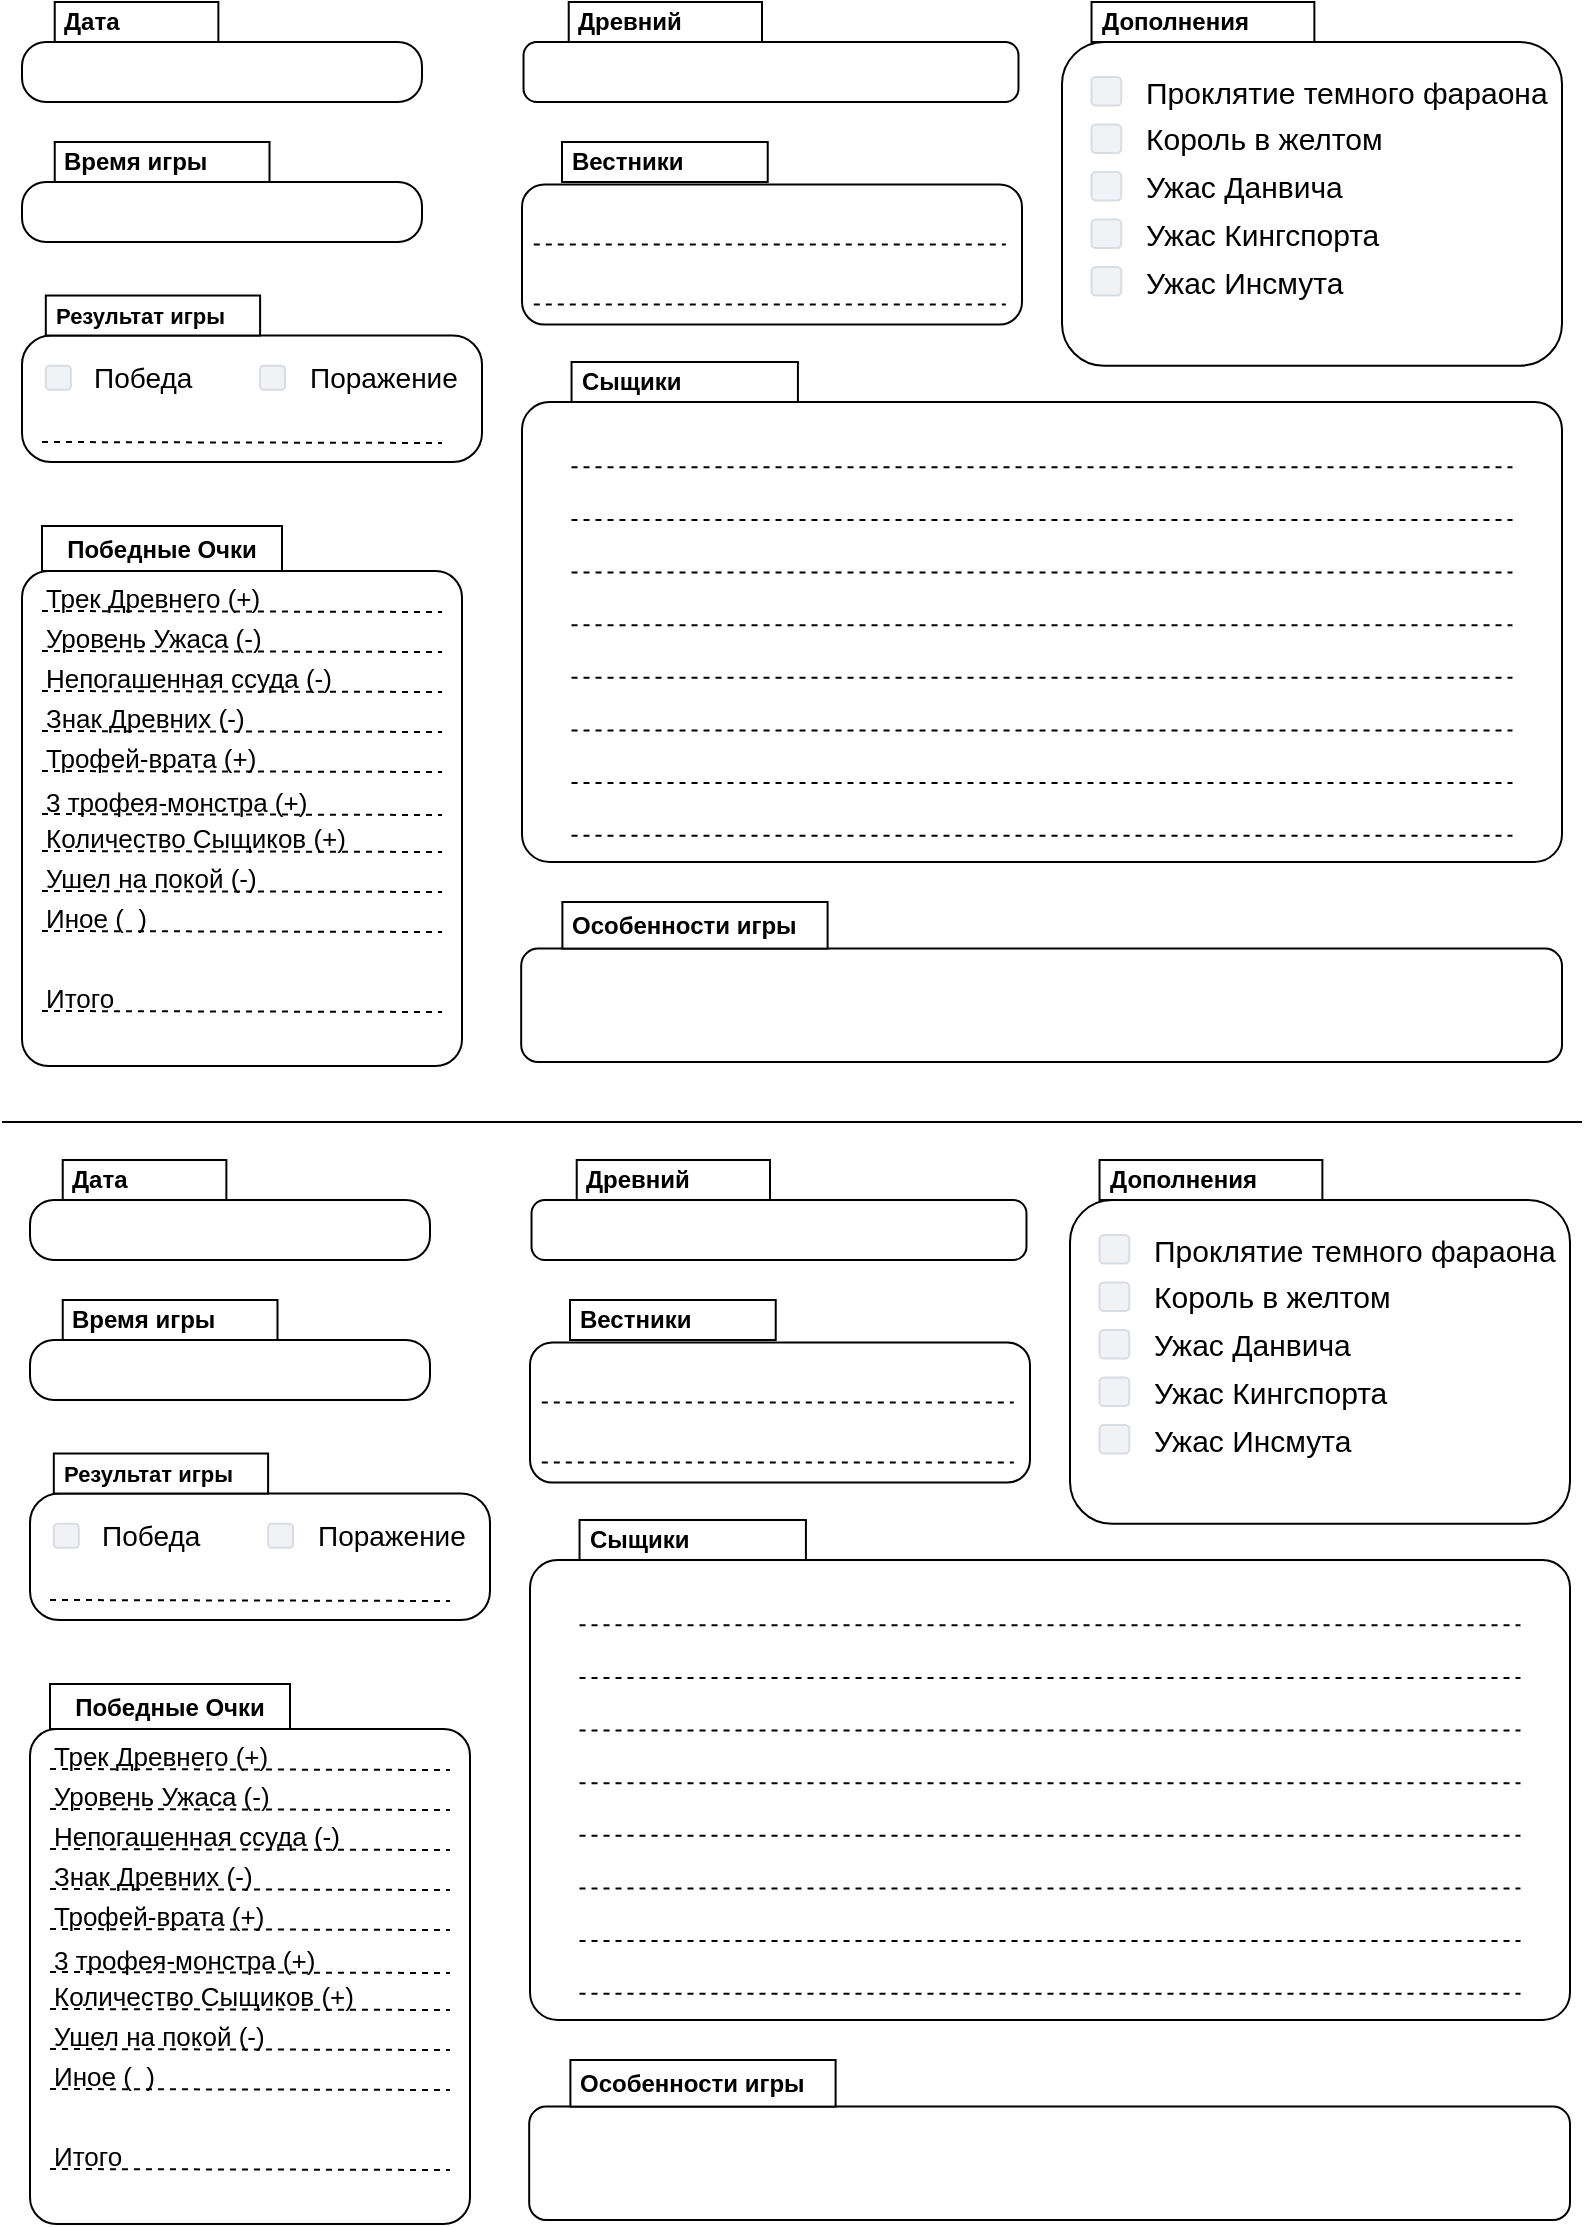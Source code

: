 <mxfile version="15.5.8" type="github">
  <diagram id="sBmuPLwduZAnjJ85MD6g" name="Page-1">
    <mxGraphModel dx="1038" dy="543" grid="1" gridSize="10" guides="1" tooltips="1" connect="1" arrows="1" fold="1" page="1" pageScale="1" pageWidth="827" pageHeight="1169" math="0" shadow="0">
      <root>
        <mxCell id="0" />
        <mxCell id="1" parent="0" />
        <mxCell id="2OspAjWioLyoepziEBJt-59" value="" style="group;spacingLeft=0;" parent="1" vertex="1" connectable="0">
          <mxGeometry x="270" y="30" width="269" height="70" as="geometry" />
        </mxCell>
        <mxCell id="2OspAjWioLyoepziEBJt-60" value="" style="rounded=1;whiteSpace=wrap;html=1;arcSize=22;" parent="2OspAjWioLyoepziEBJt-59" vertex="1">
          <mxGeometry x="10.76" y="20" width="247.48" height="30" as="geometry" />
        </mxCell>
        <mxCell id="2OspAjWioLyoepziEBJt-61" value="&lt;font style=&quot;font-size: 12px&quot;&gt;&lt;b&gt;Древний&lt;br&gt;&lt;/b&gt;&lt;/font&gt;" style="rounded=0;whiteSpace=wrap;html=1;fontSize=11;align=left;spacingLeft=3;" parent="2OspAjWioLyoepziEBJt-59" vertex="1">
          <mxGeometry x="33.36" width="96.64" height="20" as="geometry" />
        </mxCell>
        <mxCell id="2OspAjWioLyoepziEBJt-62" value="" style="group" parent="1" vertex="1" connectable="0">
          <mxGeometry x="30" y="100" width="200" height="50" as="geometry" />
        </mxCell>
        <mxCell id="2OspAjWioLyoepziEBJt-20" value="" style="rounded=1;whiteSpace=wrap;html=1;arcSize=40;" parent="2OspAjWioLyoepziEBJt-62" vertex="1">
          <mxGeometry y="20" width="200" height="30" as="geometry" />
        </mxCell>
        <mxCell id="2OspAjWioLyoepziEBJt-21" value="&lt;font style=&quot;font-size: 12px&quot;&gt;&lt;b&gt;Время игры&lt;/b&gt;&lt;/font&gt;" style="rounded=0;whiteSpace=wrap;html=1;fontSize=11;align=left;spacingLeft=3;" parent="2OspAjWioLyoepziEBJt-62" vertex="1">
          <mxGeometry x="16.369" width="107.381" height="20" as="geometry" />
        </mxCell>
        <mxCell id="2OspAjWioLyoepziEBJt-63" value="" style="group" parent="1" vertex="1" connectable="0">
          <mxGeometry x="30" y="30" width="220" height="50" as="geometry" />
        </mxCell>
        <mxCell id="2OspAjWioLyoepziEBJt-32" value="" style="rounded=1;whiteSpace=wrap;html=1;arcSize=40;" parent="2OspAjWioLyoepziEBJt-63" vertex="1">
          <mxGeometry y="20" width="200" height="30" as="geometry" />
        </mxCell>
        <mxCell id="2OspAjWioLyoepziEBJt-33" value="&lt;font style=&quot;font-size: 12px&quot;&gt;&lt;b&gt;Дата&lt;/b&gt;&lt;/font&gt;" style="rounded=0;whiteSpace=wrap;html=1;fontSize=11;align=left;spacingLeft=3;" parent="2OspAjWioLyoepziEBJt-63" vertex="1">
          <mxGeometry x="16.364" width="81.818" height="20" as="geometry" />
        </mxCell>
        <mxCell id="2OspAjWioLyoepziEBJt-64" value="" style="group;spacingLeft=0;" parent="1" vertex="1" connectable="0">
          <mxGeometry x="280" y="210" width="520" height="250" as="geometry" />
        </mxCell>
        <mxCell id="2OspAjWioLyoepziEBJt-65" value="" style="rounded=1;whiteSpace=wrap;html=1;arcSize=6;" parent="2OspAjWioLyoepziEBJt-64" vertex="1">
          <mxGeometry y="20" width="520" height="230" as="geometry" />
        </mxCell>
        <mxCell id="2OspAjWioLyoepziEBJt-66" value="&lt;font style=&quot;font-size: 12px&quot;&gt;&lt;b&gt;Сыщики&lt;/b&gt;&lt;/font&gt;" style="rounded=0;whiteSpace=wrap;html=1;fontSize=11;align=left;spacingLeft=3;" parent="2OspAjWioLyoepziEBJt-64" vertex="1">
          <mxGeometry x="24.769" width="113.19" height="20" as="geometry" />
        </mxCell>
        <mxCell id="2OspAjWioLyoepziEBJt-67" value="" style="endArrow=none;dashed=1;html=1;rounded=0;fontSize=12;" parent="2OspAjWioLyoepziEBJt-64" edge="1">
          <mxGeometry width="50" height="50" relative="1" as="geometry">
            <mxPoint x="24.762" y="52.632" as="sourcePoint" />
            <mxPoint x="495.238" y="52.632" as="targetPoint" />
          </mxGeometry>
        </mxCell>
        <mxCell id="2OspAjWioLyoepziEBJt-68" value="" style="endArrow=none;dashed=1;html=1;rounded=0;fontSize=12;" parent="2OspAjWioLyoepziEBJt-64" edge="1">
          <mxGeometry width="50" height="50" relative="1" as="geometry">
            <mxPoint x="24.762" y="78.947" as="sourcePoint" />
            <mxPoint x="495.238" y="78.947" as="targetPoint" />
          </mxGeometry>
        </mxCell>
        <mxCell id="2OspAjWioLyoepziEBJt-69" value="" style="endArrow=none;dashed=1;html=1;rounded=0;fontSize=12;" parent="2OspAjWioLyoepziEBJt-64" edge="1">
          <mxGeometry width="50" height="50" relative="1" as="geometry">
            <mxPoint x="24.762" y="105.263" as="sourcePoint" />
            <mxPoint x="495.238" y="105.263" as="targetPoint" />
          </mxGeometry>
        </mxCell>
        <mxCell id="2OspAjWioLyoepziEBJt-70" value="" style="endArrow=none;dashed=1;html=1;rounded=0;fontSize=12;" parent="2OspAjWioLyoepziEBJt-64" edge="1">
          <mxGeometry width="50" height="50" relative="1" as="geometry">
            <mxPoint x="24.762" y="131.579" as="sourcePoint" />
            <mxPoint x="495.238" y="131.579" as="targetPoint" />
          </mxGeometry>
        </mxCell>
        <mxCell id="2OspAjWioLyoepziEBJt-71" value="" style="endArrow=none;dashed=1;html=1;rounded=0;fontSize=12;" parent="2OspAjWioLyoepziEBJt-64" edge="1">
          <mxGeometry width="50" height="50" relative="1" as="geometry">
            <mxPoint x="24.762" y="157.895" as="sourcePoint" />
            <mxPoint x="495.238" y="157.895" as="targetPoint" />
          </mxGeometry>
        </mxCell>
        <mxCell id="2OspAjWioLyoepziEBJt-72" value="" style="endArrow=none;dashed=1;html=1;rounded=0;fontSize=12;" parent="2OspAjWioLyoepziEBJt-64" edge="1">
          <mxGeometry width="50" height="50" relative="1" as="geometry">
            <mxPoint x="24.762" y="184.211" as="sourcePoint" />
            <mxPoint x="495.238" y="184.211" as="targetPoint" />
          </mxGeometry>
        </mxCell>
        <mxCell id="2OspAjWioLyoepziEBJt-73" value="" style="endArrow=none;dashed=1;html=1;rounded=0;fontSize=12;" parent="2OspAjWioLyoepziEBJt-64" edge="1">
          <mxGeometry width="50" height="50" relative="1" as="geometry">
            <mxPoint x="24.762" y="210.526" as="sourcePoint" />
            <mxPoint x="495.238" y="210.526" as="targetPoint" />
          </mxGeometry>
        </mxCell>
        <mxCell id="2OspAjWioLyoepziEBJt-74" value="" style="endArrow=none;dashed=1;html=1;rounded=0;fontSize=12;" parent="2OspAjWioLyoepziEBJt-64" edge="1">
          <mxGeometry width="50" height="50" relative="1" as="geometry">
            <mxPoint x="24.762" y="236.842" as="sourcePoint" />
            <mxPoint x="495.238" y="236.842" as="targetPoint" />
          </mxGeometry>
        </mxCell>
        <mxCell id="2OspAjWioLyoepziEBJt-75" value="" style="group" parent="1" vertex="1" connectable="0">
          <mxGeometry x="20" y="292" width="240" height="270" as="geometry" />
        </mxCell>
        <mxCell id="2OspAjWioLyoepziEBJt-76" value="" style="rounded=1;whiteSpace=wrap;html=1;arcSize=6;" parent="2OspAjWioLyoepziEBJt-75" vertex="1">
          <mxGeometry x="10" y="22.5" width="220" height="247.5" as="geometry" />
        </mxCell>
        <mxCell id="2OspAjWioLyoepziEBJt-77" value="&lt;div style=&quot;font-size: 12px&quot; align=&quot;center&quot;&gt;&lt;font style=&quot;font-size: 12px&quot;&gt;&lt;b&gt;Победные Очки&lt;/b&gt;&lt;/font&gt;&lt;/div&gt;" style="rounded=0;whiteSpace=wrap;html=1;fontSize=11;align=center;spacingLeft=0;spacing=2;spacingTop=1;" parent="2OspAjWioLyoepziEBJt-75" vertex="1">
          <mxGeometry x="20" width="120" height="22.5" as="geometry" />
        </mxCell>
        <mxCell id="2OspAjWioLyoepziEBJt-129" value="" style="group" parent="2OspAjWioLyoepziEBJt-75" vertex="1" connectable="0">
          <mxGeometry x="20" y="40" width="200" height="170" as="geometry" />
        </mxCell>
        <mxCell id="2OspAjWioLyoepziEBJt-99" value="" style="group" parent="2OspAjWioLyoepziEBJt-129" vertex="1" connectable="0">
          <mxGeometry width="200" height="90" as="geometry" />
        </mxCell>
        <mxCell id="2OspAjWioLyoepziEBJt-97" value="&lt;div align=&quot;left&quot;&gt;&lt;font style=&quot;font-size: 13px&quot;&gt;Уровень Ужаса (-)&lt;br&gt;&lt;/font&gt;&lt;/div&gt;" style="text;html=1;strokeColor=none;fillColor=none;align=left;verticalAlign=middle;whiteSpace=wrap;rounded=0;fontSize=15;" parent="2OspAjWioLyoepziEBJt-99" vertex="1">
          <mxGeometry width="130" height="30" as="geometry" />
        </mxCell>
        <mxCell id="2OspAjWioLyoepziEBJt-98" value="" style="endArrow=none;dashed=1;html=1;rounded=0;fontSize=13;exitX=0;exitY=0.75;exitDx=0;exitDy=0;" parent="2OspAjWioLyoepziEBJt-99" source="2OspAjWioLyoepziEBJt-97" edge="1">
          <mxGeometry width="50" height="50" relative="1" as="geometry">
            <mxPoint x="40" y="50" as="sourcePoint" />
            <mxPoint x="200" y="23" as="targetPoint" />
          </mxGeometry>
        </mxCell>
        <mxCell id="2OspAjWioLyoepziEBJt-100" value="" style="group" parent="2OspAjWioLyoepziEBJt-99" vertex="1" connectable="0">
          <mxGeometry y="-20" width="200" height="30" as="geometry" />
        </mxCell>
        <mxCell id="2OspAjWioLyoepziEBJt-101" value="&lt;div align=&quot;left&quot;&gt;&lt;font style=&quot;font-size: 13px&quot;&gt;Трек Древнего (+)&lt;br&gt;&lt;/font&gt;&lt;/div&gt;" style="text;html=1;strokeColor=none;fillColor=none;align=left;verticalAlign=middle;whiteSpace=wrap;rounded=0;fontSize=15;" parent="2OspAjWioLyoepziEBJt-100" vertex="1">
          <mxGeometry width="130" height="30" as="geometry" />
        </mxCell>
        <mxCell id="2OspAjWioLyoepziEBJt-102" value="" style="endArrow=none;dashed=1;html=1;rounded=0;fontSize=13;exitX=0;exitY=0.75;exitDx=0;exitDy=0;" parent="2OspAjWioLyoepziEBJt-100" source="2OspAjWioLyoepziEBJt-101" edge="1">
          <mxGeometry width="50" height="50" relative="1" as="geometry">
            <mxPoint x="40" y="50" as="sourcePoint" />
            <mxPoint x="200" y="23" as="targetPoint" />
          </mxGeometry>
        </mxCell>
        <mxCell id="2OspAjWioLyoepziEBJt-103" value="" style="group" parent="2OspAjWioLyoepziEBJt-99" vertex="1" connectable="0">
          <mxGeometry y="20" width="200" height="70" as="geometry" />
        </mxCell>
        <mxCell id="2OspAjWioLyoepziEBJt-104" value="&lt;div align=&quot;left&quot;&gt;&lt;font style=&quot;font-size: 13px&quot;&gt;Непогашенная ссуда (-)&lt;br&gt;&lt;/font&gt;&lt;/div&gt;" style="text;html=1;strokeColor=none;fillColor=none;align=left;verticalAlign=middle;whiteSpace=wrap;rounded=0;fontSize=15;" parent="2OspAjWioLyoepziEBJt-103" vertex="1">
          <mxGeometry width="150" height="30" as="geometry" />
        </mxCell>
        <mxCell id="2OspAjWioLyoepziEBJt-105" value="" style="endArrow=none;dashed=1;html=1;rounded=0;fontSize=13;exitX=0;exitY=0.75;exitDx=0;exitDy=0;" parent="2OspAjWioLyoepziEBJt-103" source="2OspAjWioLyoepziEBJt-104" edge="1">
          <mxGeometry width="50" height="50" relative="1" as="geometry">
            <mxPoint x="40" y="50" as="sourcePoint" />
            <mxPoint x="200" y="23" as="targetPoint" />
          </mxGeometry>
        </mxCell>
        <mxCell id="2OspAjWioLyoepziEBJt-106" value="" style="group" parent="2OspAjWioLyoepziEBJt-103" vertex="1" connectable="0">
          <mxGeometry y="20" width="200" height="50" as="geometry" />
        </mxCell>
        <mxCell id="2OspAjWioLyoepziEBJt-107" value="&lt;div align=&quot;left&quot;&gt;&lt;font style=&quot;font-size: 13px&quot;&gt;Знак Древних (-)&lt;br&gt;&lt;/font&gt;&lt;/div&gt;" style="text;html=1;strokeColor=none;fillColor=none;align=left;verticalAlign=middle;whiteSpace=wrap;rounded=0;fontSize=15;" parent="2OspAjWioLyoepziEBJt-106" vertex="1">
          <mxGeometry width="130" height="30" as="geometry" />
        </mxCell>
        <mxCell id="2OspAjWioLyoepziEBJt-108" value="" style="endArrow=none;dashed=1;html=1;rounded=0;fontSize=13;exitX=0;exitY=0.75;exitDx=0;exitDy=0;" parent="2OspAjWioLyoepziEBJt-106" source="2OspAjWioLyoepziEBJt-107" edge="1">
          <mxGeometry width="50" height="50" relative="1" as="geometry">
            <mxPoint x="40" y="50" as="sourcePoint" />
            <mxPoint x="200" y="23" as="targetPoint" />
          </mxGeometry>
        </mxCell>
        <mxCell id="2OspAjWioLyoepziEBJt-109" value="" style="group" parent="2OspAjWioLyoepziEBJt-106" vertex="1" connectable="0">
          <mxGeometry y="20" width="200" height="30" as="geometry" />
        </mxCell>
        <mxCell id="2OspAjWioLyoepziEBJt-110" value="&lt;div align=&quot;left&quot;&gt;&lt;font style=&quot;font-size: 13px&quot;&gt;Трофей-врата (+)&lt;br&gt;&lt;/font&gt;&lt;/div&gt;" style="text;html=1;strokeColor=none;fillColor=none;align=left;verticalAlign=middle;whiteSpace=wrap;rounded=0;fontSize=15;" parent="2OspAjWioLyoepziEBJt-109" vertex="1">
          <mxGeometry width="130" height="30" as="geometry" />
        </mxCell>
        <mxCell id="2OspAjWioLyoepziEBJt-111" value="" style="endArrow=none;dashed=1;html=1;rounded=0;fontSize=13;exitX=0;exitY=0.75;exitDx=0;exitDy=0;" parent="2OspAjWioLyoepziEBJt-109" source="2OspAjWioLyoepziEBJt-110" edge="1">
          <mxGeometry width="50" height="50" relative="1" as="geometry">
            <mxPoint x="40" y="50" as="sourcePoint" />
            <mxPoint x="200" y="23" as="targetPoint" />
          </mxGeometry>
        </mxCell>
        <mxCell id="2OspAjWioLyoepziEBJt-112" value="" style="group" parent="2OspAjWioLyoepziEBJt-129" vertex="1" connectable="0">
          <mxGeometry y="81.5" width="200" height="88.5" as="geometry" />
        </mxCell>
        <mxCell id="2OspAjWioLyoepziEBJt-113" value="&lt;div align=&quot;left&quot;&gt;&lt;font style=&quot;font-size: 13px&quot;&gt;3 трофея-монстра (+)&lt;br&gt;&lt;/font&gt;&lt;/div&gt;" style="text;html=1;strokeColor=none;fillColor=none;align=left;verticalAlign=middle;whiteSpace=wrap;rounded=0;fontSize=15;" parent="2OspAjWioLyoepziEBJt-112" vertex="1">
          <mxGeometry width="140" height="30" as="geometry" />
        </mxCell>
        <mxCell id="2OspAjWioLyoepziEBJt-114" value="" style="endArrow=none;dashed=1;html=1;rounded=0;fontSize=13;exitX=0;exitY=0.75;exitDx=0;exitDy=0;" parent="2OspAjWioLyoepziEBJt-112" source="2OspAjWioLyoepziEBJt-113" edge="1">
          <mxGeometry width="50" height="50" relative="1" as="geometry">
            <mxPoint x="40" y="50" as="sourcePoint" />
            <mxPoint x="200" y="23" as="targetPoint" />
          </mxGeometry>
        </mxCell>
        <mxCell id="2OspAjWioLyoepziEBJt-115" value="" style="group" parent="2OspAjWioLyoepziEBJt-112" vertex="1" connectable="0">
          <mxGeometry y="18.5" width="200" height="30" as="geometry" />
        </mxCell>
        <mxCell id="2OspAjWioLyoepziEBJt-116" value="&lt;div align=&quot;left&quot;&gt;&lt;font style=&quot;font-size: 13px&quot;&gt;Количество Сыщиков (+)&lt;br&gt;&lt;/font&gt;&lt;/div&gt;" style="text;html=1;strokeColor=none;fillColor=none;align=left;verticalAlign=middle;whiteSpace=wrap;rounded=0;fontSize=15;" parent="2OspAjWioLyoepziEBJt-115" vertex="1">
          <mxGeometry width="160" height="30" as="geometry" />
        </mxCell>
        <mxCell id="2OspAjWioLyoepziEBJt-117" value="" style="endArrow=none;dashed=1;html=1;rounded=0;fontSize=13;exitX=0;exitY=0.75;exitDx=0;exitDy=0;" parent="2OspAjWioLyoepziEBJt-115" source="2OspAjWioLyoepziEBJt-116" edge="1">
          <mxGeometry width="50" height="50" relative="1" as="geometry">
            <mxPoint x="40" y="50" as="sourcePoint" />
            <mxPoint x="200" y="23" as="targetPoint" />
          </mxGeometry>
        </mxCell>
        <mxCell id="2OspAjWioLyoepziEBJt-118" value="" style="group" parent="2OspAjWioLyoepziEBJt-112" vertex="1" connectable="0">
          <mxGeometry y="38.5" width="200" height="30" as="geometry" />
        </mxCell>
        <mxCell id="2OspAjWioLyoepziEBJt-119" value="&lt;div align=&quot;left&quot;&gt;&lt;font style=&quot;font-size: 13px&quot;&gt;Ушел на покой (-)&lt;br&gt;&lt;/font&gt;&lt;/div&gt;" style="text;html=1;strokeColor=none;fillColor=none;align=left;verticalAlign=middle;whiteSpace=wrap;rounded=0;fontSize=15;" parent="2OspAjWioLyoepziEBJt-118" vertex="1">
          <mxGeometry width="130" height="30" as="geometry" />
        </mxCell>
        <mxCell id="2OspAjWioLyoepziEBJt-120" value="" style="endArrow=none;dashed=1;html=1;rounded=0;fontSize=13;exitX=0;exitY=0.75;exitDx=0;exitDy=0;" parent="2OspAjWioLyoepziEBJt-118" source="2OspAjWioLyoepziEBJt-119" edge="1">
          <mxGeometry width="50" height="50" relative="1" as="geometry">
            <mxPoint x="40" y="50" as="sourcePoint" />
            <mxPoint x="200" y="23" as="targetPoint" />
          </mxGeometry>
        </mxCell>
        <mxCell id="2OspAjWioLyoepziEBJt-121" value="" style="group" parent="2OspAjWioLyoepziEBJt-112" vertex="1" connectable="0">
          <mxGeometry y="58.5" width="200" height="30" as="geometry" />
        </mxCell>
        <mxCell id="2OspAjWioLyoepziEBJt-122" value="&lt;div align=&quot;left&quot;&gt;&lt;font style=&quot;font-size: 13px&quot;&gt;Иное (&amp;nbsp; )&lt;br&gt;&lt;/font&gt;&lt;/div&gt;" style="text;html=1;strokeColor=none;fillColor=none;align=left;verticalAlign=middle;whiteSpace=wrap;rounded=0;fontSize=15;" parent="2OspAjWioLyoepziEBJt-121" vertex="1">
          <mxGeometry width="130" height="30" as="geometry" />
        </mxCell>
        <mxCell id="2OspAjWioLyoepziEBJt-123" value="" style="endArrow=none;dashed=1;html=1;rounded=0;fontSize=13;exitX=0;exitY=0.75;exitDx=0;exitDy=0;" parent="2OspAjWioLyoepziEBJt-121" source="2OspAjWioLyoepziEBJt-122" edge="1">
          <mxGeometry width="50" height="50" relative="1" as="geometry">
            <mxPoint x="40" y="50" as="sourcePoint" />
            <mxPoint x="200" y="23" as="targetPoint" />
          </mxGeometry>
        </mxCell>
        <mxCell id="2OspAjWioLyoepziEBJt-124" value="" style="group" parent="2OspAjWioLyoepziEBJt-75" vertex="1" connectable="0">
          <mxGeometry x="20" y="220" width="200" height="30" as="geometry" />
        </mxCell>
        <mxCell id="2OspAjWioLyoepziEBJt-125" value="&lt;div align=&quot;left&quot;&gt;&lt;font style=&quot;font-size: 13px&quot;&gt;Итого&lt;br&gt;&lt;/font&gt;&lt;/div&gt;" style="text;html=1;strokeColor=none;fillColor=none;align=left;verticalAlign=middle;whiteSpace=wrap;rounded=0;fontSize=15;" parent="2OspAjWioLyoepziEBJt-124" vertex="1">
          <mxGeometry width="130" height="30" as="geometry" />
        </mxCell>
        <mxCell id="2OspAjWioLyoepziEBJt-126" value="" style="endArrow=none;dashed=1;html=1;rounded=0;fontSize=13;exitX=0;exitY=0.75;exitDx=0;exitDy=0;" parent="2OspAjWioLyoepziEBJt-124" source="2OspAjWioLyoepziEBJt-125" edge="1">
          <mxGeometry width="50" height="50" relative="1" as="geometry">
            <mxPoint x="40" y="50" as="sourcePoint" />
            <mxPoint x="200" y="23" as="targetPoint" />
          </mxGeometry>
        </mxCell>
        <mxCell id="2OspAjWioLyoepziEBJt-94" value="" style="group" parent="1" vertex="1" connectable="0">
          <mxGeometry x="290" y="440" width="510" height="120" as="geometry" />
        </mxCell>
        <mxCell id="2OspAjWioLyoepziEBJt-92" value="" style="rounded=1;whiteSpace=wrap;html=1;" parent="2OspAjWioLyoepziEBJt-94" vertex="1">
          <mxGeometry x="-10.408" y="63.3" width="520.408" height="56.7" as="geometry" />
        </mxCell>
        <mxCell id="2OspAjWioLyoepziEBJt-93" value="&lt;font style=&quot;font-size: 12px&quot;&gt;&lt;b&gt;Особенности игры&lt;br&gt;&lt;/b&gt;&lt;/font&gt;" style="rounded=0;whiteSpace=wrap;html=1;fontSize=11;align=left;spacingLeft=3;" parent="2OspAjWioLyoepziEBJt-94" vertex="1">
          <mxGeometry x="10.2" y="40" width="132.6" height="23.301" as="geometry" />
        </mxCell>
        <mxCell id="2OspAjWioLyoepziEBJt-133" value="" style="rounded=1;whiteSpace=wrap;html=1;arcSize=23;" parent="1" vertex="1">
          <mxGeometry x="30" y="196.76" width="230" height="63.24" as="geometry" />
        </mxCell>
        <mxCell id="2OspAjWioLyoepziEBJt-134" value="&lt;b&gt;Результат игры&lt;/b&gt;" style="rounded=0;whiteSpace=wrap;html=1;fontSize=11;align=left;spacingLeft=3;" parent="1" vertex="1">
          <mxGeometry x="41.906" y="176.76" width="107.146" height="20" as="geometry" />
        </mxCell>
        <mxCell id="2OspAjWioLyoepziEBJt-143" value="&lt;font style=&quot;font-size: 14px&quot;&gt;Победа&lt;/font&gt;" style="rounded=1;fillColor=#F0F2F5;strokeColor=#D8DCE3;align=left;verticalAlign=middle;fontStyle=0;fontSize=12;labelPosition=right;verticalLabelPosition=middle;spacingLeft=10;html=1;shadow=0;dashed=0" parent="1" vertex="1">
          <mxGeometry x="41.903" y="211.89" width="12.5" height="12" as="geometry" />
        </mxCell>
        <mxCell id="2OspAjWioLyoepziEBJt-144" value="&lt;font style=&quot;font-size: 14px&quot;&gt;Поражение&lt;/font&gt;" style="rounded=1;fillColor=#F0F2F5;strokeColor=#D8DCE3;align=left;verticalAlign=middle;fontStyle=0;fontSize=12;labelPosition=right;verticalLabelPosition=middle;spacingLeft=10;html=1;shadow=0;dashed=0" parent="1" vertex="1">
          <mxGeometry x="149.05" y="211.89" width="12.5" height="12" as="geometry" />
        </mxCell>
        <mxCell id="2OspAjWioLyoepziEBJt-39" value="" style="rounded=1;whiteSpace=wrap;html=1;arcSize=13;" parent="1" vertex="1">
          <mxGeometry x="550" y="50.005" width="250" height="161.88" as="geometry" />
        </mxCell>
        <mxCell id="2OspAjWioLyoepziEBJt-40" value="&lt;font style=&quot;font-size: 12px&quot;&gt;&lt;b&gt;Дополнения&lt;/b&gt;&lt;/font&gt;" style="rounded=0;whiteSpace=wrap;html=1;fontSize=11;align=left;spacingLeft=3;" parent="1" vertex="1">
          <mxGeometry x="564.76" y="30.005" width="111.43" height="20" as="geometry" />
        </mxCell>
        <mxCell id="2OspAjWioLyoepziEBJt-41" value="Проклятие темного фараона" style="rounded=1;fillColor=#F0F2F5;strokeColor=#D8DCE3;align=left;verticalAlign=middle;fontStyle=0;fontSize=15;labelPosition=right;verticalLabelPosition=middle;spacingLeft=10;html=1;shadow=0;dashed=0" parent="1" vertex="1">
          <mxGeometry x="564.762" y="67.505" width="14.857" height="14.25" as="geometry" />
        </mxCell>
        <mxCell id="2OspAjWioLyoepziEBJt-49" value="Король в желтом" style="rounded=1;fillColor=#F0F2F5;strokeColor=#D8DCE3;align=left;verticalAlign=middle;fontStyle=0;fontSize=15;labelPosition=right;verticalLabelPosition=middle;spacingLeft=10;html=1;shadow=0;dashed=0" parent="1" vertex="1">
          <mxGeometry x="564.762" y="91.255" width="14.857" height="14.25" as="geometry" />
        </mxCell>
        <mxCell id="2OspAjWioLyoepziEBJt-50" value="Ужас Данвича" style="rounded=1;fillColor=#F0F2F5;strokeColor=#D8DCE3;align=left;verticalAlign=middle;fontStyle=0;fontSize=15;labelPosition=right;verticalLabelPosition=middle;spacingLeft=10;html=1;shadow=0;dashed=0" parent="1" vertex="1">
          <mxGeometry x="564.762" y="115.005" width="14.857" height="14.25" as="geometry" />
        </mxCell>
        <mxCell id="2OspAjWioLyoepziEBJt-51" value="Ужас Кингспорта" style="rounded=1;fillColor=#F0F2F5;strokeColor=#D8DCE3;align=left;verticalAlign=middle;fontStyle=0;fontSize=15;labelPosition=right;verticalLabelPosition=middle;spacingLeft=10;html=1;shadow=0;dashed=0" parent="1" vertex="1">
          <mxGeometry x="564.762" y="138.755" width="14.857" height="14.25" as="geometry" />
        </mxCell>
        <mxCell id="2OspAjWioLyoepziEBJt-52" value="Ужас Инсмута" style="rounded=1;fillColor=#F0F2F5;strokeColor=#D8DCE3;align=left;verticalAlign=middle;fontStyle=0;fontSize=15;labelPosition=right;verticalLabelPosition=middle;spacingLeft=10;html=1;shadow=0;dashed=0" parent="1" vertex="1">
          <mxGeometry x="564.762" y="162.505" width="14.857" height="14.25" as="geometry" />
        </mxCell>
        <mxCell id="2OspAjWioLyoepziEBJt-80" value="&lt;font style=&quot;font-size: 12px&quot;&gt;&lt;b&gt;Вестники&lt;/b&gt;&lt;/font&gt;" style="rounded=0;whiteSpace=wrap;html=1;fontSize=11;align=left;spacingLeft=3;" parent="1" vertex="1">
          <mxGeometry x="300.004" y="100" width="102.854" height="20" as="geometry" />
        </mxCell>
        <mxCell id="D0oBit2DiYCuX3BYFi28-3" value="" style="group" parent="1" vertex="1" connectable="0">
          <mxGeometry x="280" y="121.25" width="250" height="70" as="geometry" />
        </mxCell>
        <mxCell id="2OspAjWioLyoepziEBJt-79" value="" style="rounded=1;whiteSpace=wrap;html=1;arcSize=16;" parent="D0oBit2DiYCuX3BYFi28-3" vertex="1">
          <mxGeometry width="250" height="70" as="geometry" />
        </mxCell>
        <mxCell id="2OspAjWioLyoepziEBJt-81" value="" style="endArrow=none;dashed=1;html=1;rounded=0;fontSize=12;" parent="D0oBit2DiYCuX3BYFi28-3" edge="1">
          <mxGeometry x="-6.522" y="-32.22" width="62.112" height="77.778" as="geometry">
            <mxPoint x="5.901" y="30.002" as="sourcePoint" />
            <mxPoint x="241.925" y="30.002" as="targetPoint" />
          </mxGeometry>
        </mxCell>
        <mxCell id="2OspAjWioLyoepziEBJt-82" value="" style="endArrow=none;dashed=1;html=1;rounded=0;fontSize=12;" parent="D0oBit2DiYCuX3BYFi28-3" edge="1">
          <mxGeometry x="-6.522" y="-33.33" width="62.112" height="77.778" as="geometry">
            <mxPoint x="5.901" y="60.003" as="sourcePoint" />
            <mxPoint x="241.925" y="60.003" as="targetPoint" />
          </mxGeometry>
        </mxCell>
        <mxCell id="D0oBit2DiYCuX3BYFi28-5" value="" style="endArrow=none;dashed=1;html=1;rounded=0;fontSize=13;exitX=0;exitY=0.75;exitDx=0;exitDy=0;" parent="1" edge="1">
          <mxGeometry width="50" height="50" relative="1" as="geometry">
            <mxPoint x="40" y="250" as="sourcePoint" />
            <mxPoint x="240" y="250.5" as="targetPoint" />
          </mxGeometry>
        </mxCell>
        <mxCell id="D0oBit2DiYCuX3BYFi28-6" value="" style="group;spacingLeft=0;" parent="1" vertex="1" connectable="0">
          <mxGeometry x="274" y="609" width="269" height="70" as="geometry" />
        </mxCell>
        <mxCell id="D0oBit2DiYCuX3BYFi28-7" value="" style="rounded=1;whiteSpace=wrap;html=1;arcSize=22;" parent="D0oBit2DiYCuX3BYFi28-6" vertex="1">
          <mxGeometry x="10.76" y="20" width="247.48" height="30" as="geometry" />
        </mxCell>
        <mxCell id="D0oBit2DiYCuX3BYFi28-8" value="&lt;font style=&quot;font-size: 12px&quot;&gt;&lt;b&gt;Древний&lt;br&gt;&lt;/b&gt;&lt;/font&gt;" style="rounded=0;whiteSpace=wrap;html=1;fontSize=11;align=left;spacingLeft=3;" parent="D0oBit2DiYCuX3BYFi28-6" vertex="1">
          <mxGeometry x="33.36" width="96.64" height="20" as="geometry" />
        </mxCell>
        <mxCell id="D0oBit2DiYCuX3BYFi28-9" value="" style="group" parent="1" vertex="1" connectable="0">
          <mxGeometry x="34" y="679" width="200" height="50" as="geometry" />
        </mxCell>
        <mxCell id="D0oBit2DiYCuX3BYFi28-10" value="" style="rounded=1;whiteSpace=wrap;html=1;arcSize=40;" parent="D0oBit2DiYCuX3BYFi28-9" vertex="1">
          <mxGeometry y="20" width="200" height="30" as="geometry" />
        </mxCell>
        <mxCell id="D0oBit2DiYCuX3BYFi28-11" value="&lt;font style=&quot;font-size: 12px&quot;&gt;&lt;b&gt;Время игры&lt;/b&gt;&lt;/font&gt;" style="rounded=0;whiteSpace=wrap;html=1;fontSize=11;align=left;spacingLeft=3;" parent="D0oBit2DiYCuX3BYFi28-9" vertex="1">
          <mxGeometry x="16.369" width="107.381" height="20" as="geometry" />
        </mxCell>
        <mxCell id="D0oBit2DiYCuX3BYFi28-12" value="" style="group" parent="1" vertex="1" connectable="0">
          <mxGeometry x="34" y="609" width="220" height="50" as="geometry" />
        </mxCell>
        <mxCell id="D0oBit2DiYCuX3BYFi28-13" value="" style="rounded=1;whiteSpace=wrap;html=1;arcSize=40;" parent="D0oBit2DiYCuX3BYFi28-12" vertex="1">
          <mxGeometry y="20" width="200" height="30" as="geometry" />
        </mxCell>
        <mxCell id="D0oBit2DiYCuX3BYFi28-14" value="&lt;font style=&quot;font-size: 12px&quot;&gt;&lt;b&gt;Дата&lt;/b&gt;&lt;/font&gt;" style="rounded=0;whiteSpace=wrap;html=1;fontSize=11;align=left;spacingLeft=3;" parent="D0oBit2DiYCuX3BYFi28-12" vertex="1">
          <mxGeometry x="16.364" width="81.818" height="20" as="geometry" />
        </mxCell>
        <mxCell id="D0oBit2DiYCuX3BYFi28-15" value="" style="group;spacingLeft=0;" parent="1" vertex="1" connectable="0">
          <mxGeometry x="284" y="789" width="520" height="250" as="geometry" />
        </mxCell>
        <mxCell id="D0oBit2DiYCuX3BYFi28-16" value="" style="rounded=1;whiteSpace=wrap;html=1;arcSize=6;" parent="D0oBit2DiYCuX3BYFi28-15" vertex="1">
          <mxGeometry y="20" width="520" height="230" as="geometry" />
        </mxCell>
        <mxCell id="D0oBit2DiYCuX3BYFi28-17" value="&lt;font style=&quot;font-size: 12px&quot;&gt;&lt;b&gt;Сыщики&lt;/b&gt;&lt;/font&gt;" style="rounded=0;whiteSpace=wrap;html=1;fontSize=11;align=left;spacingLeft=3;" parent="D0oBit2DiYCuX3BYFi28-15" vertex="1">
          <mxGeometry x="24.769" width="113.19" height="20" as="geometry" />
        </mxCell>
        <mxCell id="D0oBit2DiYCuX3BYFi28-18" value="" style="endArrow=none;dashed=1;html=1;rounded=0;fontSize=12;" parent="D0oBit2DiYCuX3BYFi28-15" edge="1">
          <mxGeometry width="50" height="50" relative="1" as="geometry">
            <mxPoint x="24.762" y="52.632" as="sourcePoint" />
            <mxPoint x="495.238" y="52.632" as="targetPoint" />
          </mxGeometry>
        </mxCell>
        <mxCell id="D0oBit2DiYCuX3BYFi28-19" value="" style="endArrow=none;dashed=1;html=1;rounded=0;fontSize=12;" parent="D0oBit2DiYCuX3BYFi28-15" edge="1">
          <mxGeometry width="50" height="50" relative="1" as="geometry">
            <mxPoint x="24.762" y="78.947" as="sourcePoint" />
            <mxPoint x="495.238" y="78.947" as="targetPoint" />
          </mxGeometry>
        </mxCell>
        <mxCell id="D0oBit2DiYCuX3BYFi28-20" value="" style="endArrow=none;dashed=1;html=1;rounded=0;fontSize=12;" parent="D0oBit2DiYCuX3BYFi28-15" edge="1">
          <mxGeometry width="50" height="50" relative="1" as="geometry">
            <mxPoint x="24.762" y="105.263" as="sourcePoint" />
            <mxPoint x="495.238" y="105.263" as="targetPoint" />
          </mxGeometry>
        </mxCell>
        <mxCell id="D0oBit2DiYCuX3BYFi28-21" value="" style="endArrow=none;dashed=1;html=1;rounded=0;fontSize=12;" parent="D0oBit2DiYCuX3BYFi28-15" edge="1">
          <mxGeometry width="50" height="50" relative="1" as="geometry">
            <mxPoint x="24.762" y="131.579" as="sourcePoint" />
            <mxPoint x="495.238" y="131.579" as="targetPoint" />
          </mxGeometry>
        </mxCell>
        <mxCell id="D0oBit2DiYCuX3BYFi28-22" value="" style="endArrow=none;dashed=1;html=1;rounded=0;fontSize=12;" parent="D0oBit2DiYCuX3BYFi28-15" edge="1">
          <mxGeometry width="50" height="50" relative="1" as="geometry">
            <mxPoint x="24.762" y="157.895" as="sourcePoint" />
            <mxPoint x="495.238" y="157.895" as="targetPoint" />
          </mxGeometry>
        </mxCell>
        <mxCell id="D0oBit2DiYCuX3BYFi28-23" value="" style="endArrow=none;dashed=1;html=1;rounded=0;fontSize=12;" parent="D0oBit2DiYCuX3BYFi28-15" edge="1">
          <mxGeometry width="50" height="50" relative="1" as="geometry">
            <mxPoint x="24.762" y="184.211" as="sourcePoint" />
            <mxPoint x="495.238" y="184.211" as="targetPoint" />
          </mxGeometry>
        </mxCell>
        <mxCell id="D0oBit2DiYCuX3BYFi28-24" value="" style="endArrow=none;dashed=1;html=1;rounded=0;fontSize=12;" parent="D0oBit2DiYCuX3BYFi28-15" edge="1">
          <mxGeometry width="50" height="50" relative="1" as="geometry">
            <mxPoint x="24.762" y="210.526" as="sourcePoint" />
            <mxPoint x="495.238" y="210.526" as="targetPoint" />
          </mxGeometry>
        </mxCell>
        <mxCell id="D0oBit2DiYCuX3BYFi28-25" value="" style="endArrow=none;dashed=1;html=1;rounded=0;fontSize=12;" parent="D0oBit2DiYCuX3BYFi28-15" edge="1">
          <mxGeometry width="50" height="50" relative="1" as="geometry">
            <mxPoint x="24.762" y="236.842" as="sourcePoint" />
            <mxPoint x="495.238" y="236.842" as="targetPoint" />
          </mxGeometry>
        </mxCell>
        <mxCell id="D0oBit2DiYCuX3BYFi28-26" value="" style="group" parent="1" vertex="1" connectable="0">
          <mxGeometry x="24" y="871" width="240" height="270" as="geometry" />
        </mxCell>
        <mxCell id="D0oBit2DiYCuX3BYFi28-27" value="" style="rounded=1;whiteSpace=wrap;html=1;arcSize=6;" parent="D0oBit2DiYCuX3BYFi28-26" vertex="1">
          <mxGeometry x="10" y="22.5" width="220" height="247.5" as="geometry" />
        </mxCell>
        <mxCell id="D0oBit2DiYCuX3BYFi28-28" value="&lt;div style=&quot;font-size: 12px&quot; align=&quot;center&quot;&gt;&lt;font style=&quot;font-size: 12px&quot;&gt;&lt;b&gt;Победные Очки&lt;/b&gt;&lt;/font&gt;&lt;/div&gt;" style="rounded=0;whiteSpace=wrap;html=1;fontSize=11;align=center;spacingLeft=0;spacing=2;spacingTop=1;" parent="D0oBit2DiYCuX3BYFi28-26" vertex="1">
          <mxGeometry x="20" width="120" height="22.5" as="geometry" />
        </mxCell>
        <mxCell id="D0oBit2DiYCuX3BYFi28-29" value="" style="group" parent="D0oBit2DiYCuX3BYFi28-26" vertex="1" connectable="0">
          <mxGeometry x="20" y="40" width="200" height="170" as="geometry" />
        </mxCell>
        <mxCell id="D0oBit2DiYCuX3BYFi28-30" value="" style="group" parent="D0oBit2DiYCuX3BYFi28-29" vertex="1" connectable="0">
          <mxGeometry width="200" height="90" as="geometry" />
        </mxCell>
        <mxCell id="D0oBit2DiYCuX3BYFi28-31" value="&lt;div align=&quot;left&quot;&gt;&lt;font style=&quot;font-size: 13px&quot;&gt;Уровень Ужаса (-)&lt;br&gt;&lt;/font&gt;&lt;/div&gt;" style="text;html=1;strokeColor=none;fillColor=none;align=left;verticalAlign=middle;whiteSpace=wrap;rounded=0;fontSize=15;" parent="D0oBit2DiYCuX3BYFi28-30" vertex="1">
          <mxGeometry width="130" height="30" as="geometry" />
        </mxCell>
        <mxCell id="D0oBit2DiYCuX3BYFi28-32" value="" style="endArrow=none;dashed=1;html=1;rounded=0;fontSize=13;exitX=0;exitY=0.75;exitDx=0;exitDy=0;" parent="D0oBit2DiYCuX3BYFi28-30" source="D0oBit2DiYCuX3BYFi28-31" edge="1">
          <mxGeometry width="50" height="50" relative="1" as="geometry">
            <mxPoint x="40" y="50" as="sourcePoint" />
            <mxPoint x="200" y="23" as="targetPoint" />
          </mxGeometry>
        </mxCell>
        <mxCell id="D0oBit2DiYCuX3BYFi28-33" value="" style="group" parent="D0oBit2DiYCuX3BYFi28-30" vertex="1" connectable="0">
          <mxGeometry y="-20" width="200" height="30" as="geometry" />
        </mxCell>
        <mxCell id="D0oBit2DiYCuX3BYFi28-34" value="&lt;div align=&quot;left&quot;&gt;&lt;font style=&quot;font-size: 13px&quot;&gt;Трек Древнего (+)&lt;br&gt;&lt;/font&gt;&lt;/div&gt;" style="text;html=1;strokeColor=none;fillColor=none;align=left;verticalAlign=middle;whiteSpace=wrap;rounded=0;fontSize=15;" parent="D0oBit2DiYCuX3BYFi28-33" vertex="1">
          <mxGeometry width="130" height="30" as="geometry" />
        </mxCell>
        <mxCell id="D0oBit2DiYCuX3BYFi28-35" value="" style="endArrow=none;dashed=1;html=1;rounded=0;fontSize=13;exitX=0;exitY=0.75;exitDx=0;exitDy=0;" parent="D0oBit2DiYCuX3BYFi28-33" source="D0oBit2DiYCuX3BYFi28-34" edge="1">
          <mxGeometry width="50" height="50" relative="1" as="geometry">
            <mxPoint x="40" y="50" as="sourcePoint" />
            <mxPoint x="200" y="23" as="targetPoint" />
          </mxGeometry>
        </mxCell>
        <mxCell id="D0oBit2DiYCuX3BYFi28-36" value="" style="group" parent="D0oBit2DiYCuX3BYFi28-30" vertex="1" connectable="0">
          <mxGeometry y="20" width="200" height="70" as="geometry" />
        </mxCell>
        <mxCell id="D0oBit2DiYCuX3BYFi28-37" value="&lt;div align=&quot;left&quot;&gt;&lt;font style=&quot;font-size: 13px&quot;&gt;Непогашенная ссуда (-)&lt;br&gt;&lt;/font&gt;&lt;/div&gt;" style="text;html=1;strokeColor=none;fillColor=none;align=left;verticalAlign=middle;whiteSpace=wrap;rounded=0;fontSize=15;" parent="D0oBit2DiYCuX3BYFi28-36" vertex="1">
          <mxGeometry width="150" height="30" as="geometry" />
        </mxCell>
        <mxCell id="D0oBit2DiYCuX3BYFi28-38" value="" style="endArrow=none;dashed=1;html=1;rounded=0;fontSize=13;exitX=0;exitY=0.75;exitDx=0;exitDy=0;" parent="D0oBit2DiYCuX3BYFi28-36" source="D0oBit2DiYCuX3BYFi28-37" edge="1">
          <mxGeometry width="50" height="50" relative="1" as="geometry">
            <mxPoint x="40" y="50" as="sourcePoint" />
            <mxPoint x="200" y="23" as="targetPoint" />
          </mxGeometry>
        </mxCell>
        <mxCell id="D0oBit2DiYCuX3BYFi28-39" value="" style="group" parent="D0oBit2DiYCuX3BYFi28-36" vertex="1" connectable="0">
          <mxGeometry y="20" width="200" height="50" as="geometry" />
        </mxCell>
        <mxCell id="D0oBit2DiYCuX3BYFi28-40" value="&lt;div align=&quot;left&quot;&gt;&lt;font style=&quot;font-size: 13px&quot;&gt;Знак Древних (-)&lt;br&gt;&lt;/font&gt;&lt;/div&gt;" style="text;html=1;strokeColor=none;fillColor=none;align=left;verticalAlign=middle;whiteSpace=wrap;rounded=0;fontSize=15;" parent="D0oBit2DiYCuX3BYFi28-39" vertex="1">
          <mxGeometry width="130" height="30" as="geometry" />
        </mxCell>
        <mxCell id="D0oBit2DiYCuX3BYFi28-41" value="" style="endArrow=none;dashed=1;html=1;rounded=0;fontSize=13;exitX=0;exitY=0.75;exitDx=0;exitDy=0;" parent="D0oBit2DiYCuX3BYFi28-39" source="D0oBit2DiYCuX3BYFi28-40" edge="1">
          <mxGeometry width="50" height="50" relative="1" as="geometry">
            <mxPoint x="40" y="50" as="sourcePoint" />
            <mxPoint x="200" y="23" as="targetPoint" />
          </mxGeometry>
        </mxCell>
        <mxCell id="D0oBit2DiYCuX3BYFi28-42" value="" style="group" parent="D0oBit2DiYCuX3BYFi28-39" vertex="1" connectable="0">
          <mxGeometry y="20" width="200" height="30" as="geometry" />
        </mxCell>
        <mxCell id="D0oBit2DiYCuX3BYFi28-43" value="&lt;div align=&quot;left&quot;&gt;&lt;font style=&quot;font-size: 13px&quot;&gt;Трофей-врата (+)&lt;br&gt;&lt;/font&gt;&lt;/div&gt;" style="text;html=1;strokeColor=none;fillColor=none;align=left;verticalAlign=middle;whiteSpace=wrap;rounded=0;fontSize=15;" parent="D0oBit2DiYCuX3BYFi28-42" vertex="1">
          <mxGeometry width="130" height="30" as="geometry" />
        </mxCell>
        <mxCell id="D0oBit2DiYCuX3BYFi28-44" value="" style="endArrow=none;dashed=1;html=1;rounded=0;fontSize=13;exitX=0;exitY=0.75;exitDx=0;exitDy=0;" parent="D0oBit2DiYCuX3BYFi28-42" source="D0oBit2DiYCuX3BYFi28-43" edge="1">
          <mxGeometry width="50" height="50" relative="1" as="geometry">
            <mxPoint x="40" y="50" as="sourcePoint" />
            <mxPoint x="200" y="23" as="targetPoint" />
          </mxGeometry>
        </mxCell>
        <mxCell id="D0oBit2DiYCuX3BYFi28-45" value="" style="group" parent="D0oBit2DiYCuX3BYFi28-29" vertex="1" connectable="0">
          <mxGeometry y="81.5" width="200" height="88.5" as="geometry" />
        </mxCell>
        <mxCell id="D0oBit2DiYCuX3BYFi28-46" value="&lt;div align=&quot;left&quot;&gt;&lt;font style=&quot;font-size: 13px&quot;&gt;3 трофея-монстра (+)&lt;br&gt;&lt;/font&gt;&lt;/div&gt;" style="text;html=1;strokeColor=none;fillColor=none;align=left;verticalAlign=middle;whiteSpace=wrap;rounded=0;fontSize=15;" parent="D0oBit2DiYCuX3BYFi28-45" vertex="1">
          <mxGeometry width="140" height="30" as="geometry" />
        </mxCell>
        <mxCell id="D0oBit2DiYCuX3BYFi28-47" value="" style="endArrow=none;dashed=1;html=1;rounded=0;fontSize=13;exitX=0;exitY=0.75;exitDx=0;exitDy=0;" parent="D0oBit2DiYCuX3BYFi28-45" source="D0oBit2DiYCuX3BYFi28-46" edge="1">
          <mxGeometry width="50" height="50" relative="1" as="geometry">
            <mxPoint x="40" y="50" as="sourcePoint" />
            <mxPoint x="200" y="23" as="targetPoint" />
          </mxGeometry>
        </mxCell>
        <mxCell id="D0oBit2DiYCuX3BYFi28-48" value="" style="group" parent="D0oBit2DiYCuX3BYFi28-45" vertex="1" connectable="0">
          <mxGeometry y="18.5" width="200" height="30" as="geometry" />
        </mxCell>
        <mxCell id="D0oBit2DiYCuX3BYFi28-49" value="&lt;div align=&quot;left&quot;&gt;&lt;font style=&quot;font-size: 13px&quot;&gt;Количество Сыщиков (+)&lt;br&gt;&lt;/font&gt;&lt;/div&gt;" style="text;html=1;strokeColor=none;fillColor=none;align=left;verticalAlign=middle;whiteSpace=wrap;rounded=0;fontSize=15;" parent="D0oBit2DiYCuX3BYFi28-48" vertex="1">
          <mxGeometry width="160" height="30" as="geometry" />
        </mxCell>
        <mxCell id="D0oBit2DiYCuX3BYFi28-50" value="" style="endArrow=none;dashed=1;html=1;rounded=0;fontSize=13;exitX=0;exitY=0.75;exitDx=0;exitDy=0;" parent="D0oBit2DiYCuX3BYFi28-48" source="D0oBit2DiYCuX3BYFi28-49" edge="1">
          <mxGeometry width="50" height="50" relative="1" as="geometry">
            <mxPoint x="40" y="50" as="sourcePoint" />
            <mxPoint x="200" y="23" as="targetPoint" />
          </mxGeometry>
        </mxCell>
        <mxCell id="D0oBit2DiYCuX3BYFi28-51" value="" style="group" parent="D0oBit2DiYCuX3BYFi28-45" vertex="1" connectable="0">
          <mxGeometry y="38.5" width="200" height="30" as="geometry" />
        </mxCell>
        <mxCell id="D0oBit2DiYCuX3BYFi28-52" value="&lt;div align=&quot;left&quot;&gt;&lt;font style=&quot;font-size: 13px&quot;&gt;Ушел на покой (-)&lt;br&gt;&lt;/font&gt;&lt;/div&gt;" style="text;html=1;strokeColor=none;fillColor=none;align=left;verticalAlign=middle;whiteSpace=wrap;rounded=0;fontSize=15;" parent="D0oBit2DiYCuX3BYFi28-51" vertex="1">
          <mxGeometry width="130" height="30" as="geometry" />
        </mxCell>
        <mxCell id="D0oBit2DiYCuX3BYFi28-53" value="" style="endArrow=none;dashed=1;html=1;rounded=0;fontSize=13;exitX=0;exitY=0.75;exitDx=0;exitDy=0;" parent="D0oBit2DiYCuX3BYFi28-51" source="D0oBit2DiYCuX3BYFi28-52" edge="1">
          <mxGeometry width="50" height="50" relative="1" as="geometry">
            <mxPoint x="40" y="50" as="sourcePoint" />
            <mxPoint x="200" y="23" as="targetPoint" />
          </mxGeometry>
        </mxCell>
        <mxCell id="D0oBit2DiYCuX3BYFi28-54" value="" style="group" parent="D0oBit2DiYCuX3BYFi28-45" vertex="1" connectable="0">
          <mxGeometry y="58.5" width="200" height="30" as="geometry" />
        </mxCell>
        <mxCell id="D0oBit2DiYCuX3BYFi28-55" value="&lt;div align=&quot;left&quot;&gt;&lt;font style=&quot;font-size: 13px&quot;&gt;Иное (&amp;nbsp; )&lt;br&gt;&lt;/font&gt;&lt;/div&gt;" style="text;html=1;strokeColor=none;fillColor=none;align=left;verticalAlign=middle;whiteSpace=wrap;rounded=0;fontSize=15;" parent="D0oBit2DiYCuX3BYFi28-54" vertex="1">
          <mxGeometry width="130" height="30" as="geometry" />
        </mxCell>
        <mxCell id="D0oBit2DiYCuX3BYFi28-56" value="" style="endArrow=none;dashed=1;html=1;rounded=0;fontSize=13;exitX=0;exitY=0.75;exitDx=0;exitDy=0;" parent="D0oBit2DiYCuX3BYFi28-54" source="D0oBit2DiYCuX3BYFi28-55" edge="1">
          <mxGeometry width="50" height="50" relative="1" as="geometry">
            <mxPoint x="40" y="50" as="sourcePoint" />
            <mxPoint x="200" y="23" as="targetPoint" />
          </mxGeometry>
        </mxCell>
        <mxCell id="D0oBit2DiYCuX3BYFi28-57" value="" style="group" parent="D0oBit2DiYCuX3BYFi28-26" vertex="1" connectable="0">
          <mxGeometry x="20" y="220" width="200" height="30" as="geometry" />
        </mxCell>
        <mxCell id="D0oBit2DiYCuX3BYFi28-58" value="&lt;div align=&quot;left&quot;&gt;&lt;font style=&quot;font-size: 13px&quot;&gt;Итого&lt;br&gt;&lt;/font&gt;&lt;/div&gt;" style="text;html=1;strokeColor=none;fillColor=none;align=left;verticalAlign=middle;whiteSpace=wrap;rounded=0;fontSize=15;" parent="D0oBit2DiYCuX3BYFi28-57" vertex="1">
          <mxGeometry width="130" height="30" as="geometry" />
        </mxCell>
        <mxCell id="D0oBit2DiYCuX3BYFi28-59" value="" style="endArrow=none;dashed=1;html=1;rounded=0;fontSize=13;exitX=0;exitY=0.75;exitDx=0;exitDy=0;" parent="D0oBit2DiYCuX3BYFi28-57" source="D0oBit2DiYCuX3BYFi28-58" edge="1">
          <mxGeometry width="50" height="50" relative="1" as="geometry">
            <mxPoint x="40" y="50" as="sourcePoint" />
            <mxPoint x="200" y="23" as="targetPoint" />
          </mxGeometry>
        </mxCell>
        <mxCell id="D0oBit2DiYCuX3BYFi28-60" value="" style="group" parent="1" vertex="1" connectable="0">
          <mxGeometry x="294" y="1019" width="510" height="120" as="geometry" />
        </mxCell>
        <mxCell id="D0oBit2DiYCuX3BYFi28-61" value="" style="rounded=1;whiteSpace=wrap;html=1;" parent="D0oBit2DiYCuX3BYFi28-60" vertex="1">
          <mxGeometry x="-10.408" y="63.3" width="520.408" height="56.7" as="geometry" />
        </mxCell>
        <mxCell id="D0oBit2DiYCuX3BYFi28-62" value="&lt;font style=&quot;font-size: 12px&quot;&gt;&lt;b&gt;Особенности игры&lt;br&gt;&lt;/b&gt;&lt;/font&gt;" style="rounded=0;whiteSpace=wrap;html=1;fontSize=11;align=left;spacingLeft=3;" parent="D0oBit2DiYCuX3BYFi28-60" vertex="1">
          <mxGeometry x="10.2" y="40" width="132.6" height="23.301" as="geometry" />
        </mxCell>
        <mxCell id="D0oBit2DiYCuX3BYFi28-63" value="" style="rounded=1;whiteSpace=wrap;html=1;arcSize=23;" parent="1" vertex="1">
          <mxGeometry x="34" y="775.76" width="230" height="63.24" as="geometry" />
        </mxCell>
        <mxCell id="D0oBit2DiYCuX3BYFi28-64" value="&lt;b&gt;Результат игры&lt;/b&gt;" style="rounded=0;whiteSpace=wrap;html=1;fontSize=11;align=left;spacingLeft=3;" parent="1" vertex="1">
          <mxGeometry x="45.906" y="755.76" width="107.146" height="20" as="geometry" />
        </mxCell>
        <mxCell id="D0oBit2DiYCuX3BYFi28-65" value="&lt;font style=&quot;font-size: 14px&quot;&gt;Победа&lt;/font&gt;" style="rounded=1;fillColor=#F0F2F5;strokeColor=#D8DCE3;align=left;verticalAlign=middle;fontStyle=0;fontSize=12;labelPosition=right;verticalLabelPosition=middle;spacingLeft=10;html=1;shadow=0;dashed=0" parent="1" vertex="1">
          <mxGeometry x="45.903" y="790.89" width="12.5" height="12" as="geometry" />
        </mxCell>
        <mxCell id="D0oBit2DiYCuX3BYFi28-66" value="&lt;font style=&quot;font-size: 14px&quot;&gt;Поражение&lt;/font&gt;" style="rounded=1;fillColor=#F0F2F5;strokeColor=#D8DCE3;align=left;verticalAlign=middle;fontStyle=0;fontSize=12;labelPosition=right;verticalLabelPosition=middle;spacingLeft=10;html=1;shadow=0;dashed=0" parent="1" vertex="1">
          <mxGeometry x="153.05" y="790.89" width="12.5" height="12" as="geometry" />
        </mxCell>
        <mxCell id="D0oBit2DiYCuX3BYFi28-67" value="" style="rounded=1;whiteSpace=wrap;html=1;arcSize=13;" parent="1" vertex="1">
          <mxGeometry x="554" y="629.005" width="250" height="161.88" as="geometry" />
        </mxCell>
        <mxCell id="D0oBit2DiYCuX3BYFi28-68" value="&lt;font style=&quot;font-size: 12px&quot;&gt;&lt;b&gt;Дополнения&lt;/b&gt;&lt;/font&gt;" style="rounded=0;whiteSpace=wrap;html=1;fontSize=11;align=left;spacingLeft=3;" parent="1" vertex="1">
          <mxGeometry x="568.76" y="609.005" width="111.43" height="20" as="geometry" />
        </mxCell>
        <mxCell id="D0oBit2DiYCuX3BYFi28-69" value="Проклятие темного фараона" style="rounded=1;fillColor=#F0F2F5;strokeColor=#D8DCE3;align=left;verticalAlign=middle;fontStyle=0;fontSize=15;labelPosition=right;verticalLabelPosition=middle;spacingLeft=10;html=1;shadow=0;dashed=0" parent="1" vertex="1">
          <mxGeometry x="568.762" y="646.505" width="14.857" height="14.25" as="geometry" />
        </mxCell>
        <mxCell id="D0oBit2DiYCuX3BYFi28-70" value="Король в желтом" style="rounded=1;fillColor=#F0F2F5;strokeColor=#D8DCE3;align=left;verticalAlign=middle;fontStyle=0;fontSize=15;labelPosition=right;verticalLabelPosition=middle;spacingLeft=10;html=1;shadow=0;dashed=0" parent="1" vertex="1">
          <mxGeometry x="568.762" y="670.255" width="14.857" height="14.25" as="geometry" />
        </mxCell>
        <mxCell id="D0oBit2DiYCuX3BYFi28-71" value="Ужас Данвича" style="rounded=1;fillColor=#F0F2F5;strokeColor=#D8DCE3;align=left;verticalAlign=middle;fontStyle=0;fontSize=15;labelPosition=right;verticalLabelPosition=middle;spacingLeft=10;html=1;shadow=0;dashed=0" parent="1" vertex="1">
          <mxGeometry x="568.762" y="694.005" width="14.857" height="14.25" as="geometry" />
        </mxCell>
        <mxCell id="D0oBit2DiYCuX3BYFi28-72" value="Ужас Кингспорта" style="rounded=1;fillColor=#F0F2F5;strokeColor=#D8DCE3;align=left;verticalAlign=middle;fontStyle=0;fontSize=15;labelPosition=right;verticalLabelPosition=middle;spacingLeft=10;html=1;shadow=0;dashed=0" parent="1" vertex="1">
          <mxGeometry x="568.762" y="717.755" width="14.857" height="14.25" as="geometry" />
        </mxCell>
        <mxCell id="D0oBit2DiYCuX3BYFi28-73" value="Ужас Инсмута" style="rounded=1;fillColor=#F0F2F5;strokeColor=#D8DCE3;align=left;verticalAlign=middle;fontStyle=0;fontSize=15;labelPosition=right;verticalLabelPosition=middle;spacingLeft=10;html=1;shadow=0;dashed=0" parent="1" vertex="1">
          <mxGeometry x="568.762" y="741.505" width="14.857" height="14.25" as="geometry" />
        </mxCell>
        <mxCell id="D0oBit2DiYCuX3BYFi28-74" value="&lt;font style=&quot;font-size: 12px&quot;&gt;&lt;b&gt;Вестники&lt;/b&gt;&lt;/font&gt;" style="rounded=0;whiteSpace=wrap;html=1;fontSize=11;align=left;spacingLeft=3;" parent="1" vertex="1">
          <mxGeometry x="304.004" y="679" width="102.854" height="20" as="geometry" />
        </mxCell>
        <mxCell id="D0oBit2DiYCuX3BYFi28-75" value="" style="group" parent="1" vertex="1" connectable="0">
          <mxGeometry x="284" y="700.25" width="250" height="70" as="geometry" />
        </mxCell>
        <mxCell id="D0oBit2DiYCuX3BYFi28-76" value="" style="rounded=1;whiteSpace=wrap;html=1;arcSize=16;" parent="D0oBit2DiYCuX3BYFi28-75" vertex="1">
          <mxGeometry width="250" height="70" as="geometry" />
        </mxCell>
        <mxCell id="D0oBit2DiYCuX3BYFi28-77" value="" style="endArrow=none;dashed=1;html=1;rounded=0;fontSize=12;" parent="D0oBit2DiYCuX3BYFi28-75" edge="1">
          <mxGeometry x="-6.522" y="-32.22" width="62.112" height="77.778" as="geometry">
            <mxPoint x="5.901" y="30.002" as="sourcePoint" />
            <mxPoint x="241.925" y="30.002" as="targetPoint" />
          </mxGeometry>
        </mxCell>
        <mxCell id="D0oBit2DiYCuX3BYFi28-78" value="" style="endArrow=none;dashed=1;html=1;rounded=0;fontSize=12;" parent="D0oBit2DiYCuX3BYFi28-75" edge="1">
          <mxGeometry x="-6.522" y="-33.33" width="62.112" height="77.778" as="geometry">
            <mxPoint x="5.901" y="60.003" as="sourcePoint" />
            <mxPoint x="241.925" y="60.003" as="targetPoint" />
          </mxGeometry>
        </mxCell>
        <mxCell id="D0oBit2DiYCuX3BYFi28-79" value="" style="endArrow=none;dashed=1;html=1;rounded=0;fontSize=13;exitX=0;exitY=0.75;exitDx=0;exitDy=0;" parent="1" edge="1">
          <mxGeometry width="50" height="50" relative="1" as="geometry">
            <mxPoint x="44" y="829" as="sourcePoint" />
            <mxPoint x="244" y="829.5" as="targetPoint" />
          </mxGeometry>
        </mxCell>
        <mxCell id="8wDSY-8DtJnCstKrXMt6-1" value="" style="endArrow=none;html=1;rounded=0;startSize=6;" edge="1" parent="1">
          <mxGeometry width="50" height="50" relative="1" as="geometry">
            <mxPoint x="20" y="590" as="sourcePoint" />
            <mxPoint x="810" y="590" as="targetPoint" />
          </mxGeometry>
        </mxCell>
      </root>
    </mxGraphModel>
  </diagram>
</mxfile>
